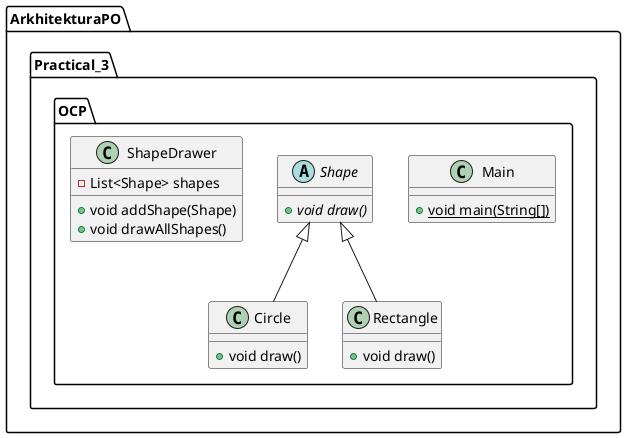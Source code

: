 @startuml
class ArkhitekturaPO.Practical_3.OCP.Main {
+ {static} void main(String[])
}
abstract class ArkhitekturaPO.Practical_3.OCP.Shape {
+ {abstract}void draw()
}
class ArkhitekturaPO.Practical_3.OCP.ShapeDrawer {
- List<Shape> shapes
+ void addShape(Shape)
+ void drawAllShapes()
}
class ArkhitekturaPO.Practical_3.OCP.Circle {
+ void draw()
}
class ArkhitekturaPO.Practical_3.OCP.Rectangle {
+ void draw()
}


ArkhitekturaPO.Practical_3.OCP.Shape <|-- ArkhitekturaPO.Practical_3.OCP.Circle
ArkhitekturaPO.Practical_3.OCP.Shape <|-- ArkhitekturaPO.Practical_3.OCP.Rectangle
@enduml